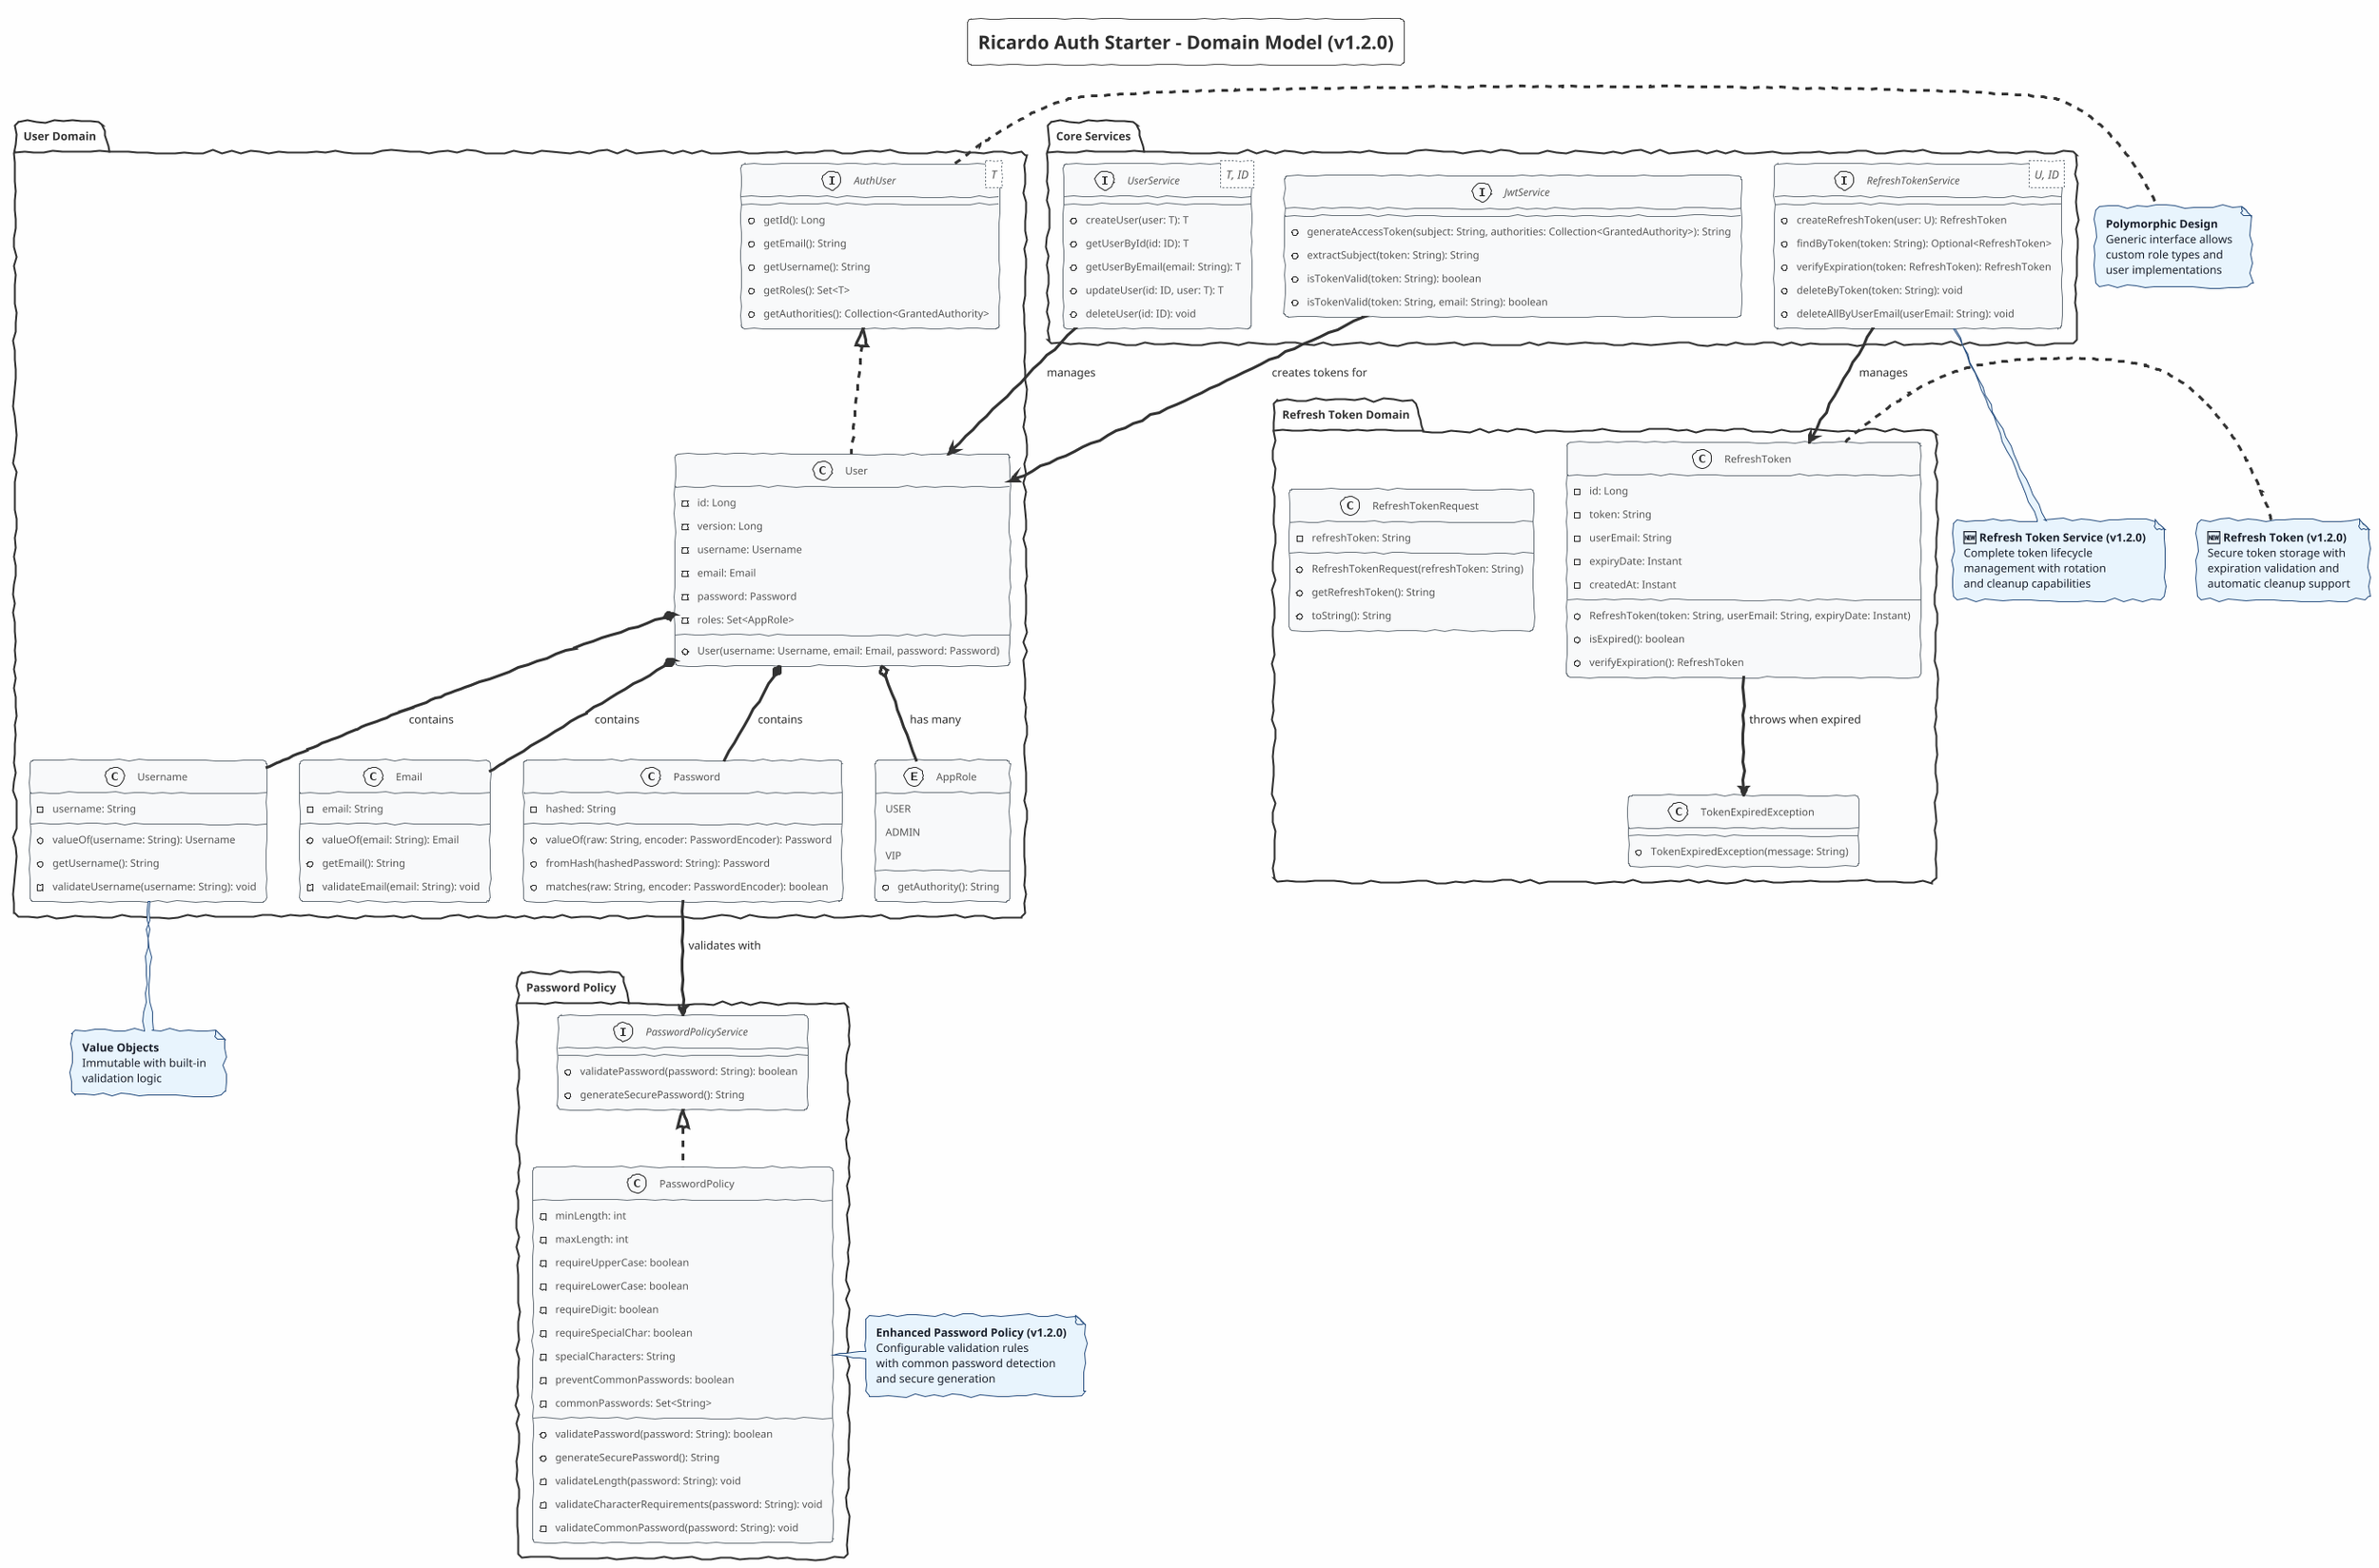 @startuml Auth Starter - Domain Model

!theme sketchy-outline
skinparam backgroundColor #FEFEFE
skinparam classBackgroundColor #F8F9FA
skinparam classBorderColor #6C757D
skinparam noteBackgroundColor #E8F4FD
skinparam noteBorderColor #2C5282
skinparam noteFontColor #1A202C

title Ricardo Auth Starter - Domain Model (v1.2.0)

package "User Domain" {
    interface "AuthUser<T>" as AuthUser {
        +getId(): Long
        +getEmail(): String
        +getUsername(): String
        +getRoles(): Set<T>
        +getAuthorities(): Collection<GrantedAuthority>
    }

    class User {
        -id: Long
        -version: Long
        -username: Username
        -email: Email
        -password: Password
        -roles: Set<AppRole>
        +User(username: Username, email: Email, password: Password)
    }

    class Username {
        -username: String
        +valueOf(username: String): Username
        +getUsername(): String
        -validateUsername(username: String): void
    }

    class Email {
        -email: String
        +valueOf(email: String): Email
        +getEmail(): String
        -validateEmail(email: String): void
    }

    class Password {
        -hashed: String
        +valueOf(raw: String, encoder: PasswordEncoder): Password
        +fromHash(hashedPassword: String): Password
        +matches(raw: String, encoder: PasswordEncoder): boolean
    }

    enum AppRole {
        USER
        ADMIN
        VIP
        +getAuthority(): String
    }

    User .up.|> AuthUser
    User *-- Username : contains
    User *-- Email : contains
    User *-- Password : contains
    User o-- AppRole : has many
}

package "Refresh Token Domain" {
    class RefreshToken {
        -id: Long
        -token: String
        -userEmail: String
        -expiryDate: Instant
        -createdAt: Instant
        +RefreshToken(token: String, userEmail: String, expiryDate: Instant)
        +isExpired(): boolean
        +verifyExpiration(): RefreshToken
    }
    
    class RefreshTokenRequest {
        -refreshToken: String
        +RefreshTokenRequest(refreshToken: String)
        +getRefreshToken(): String
        +toString(): String
    }
    
    class TokenExpiredException {
        +TokenExpiredException(message: String)
    }
    
    RefreshToken --> TokenExpiredException : throws when expired
}

package "Password Policy" {
    interface PasswordPolicyService {
        +validatePassword(password: String): boolean
        +generateSecurePassword(): String
    }

    class PasswordPolicy {
        -minLength: int
        -maxLength: int
        -requireUpperCase: boolean
        -requireLowerCase: boolean
        -requireDigit: boolean
        -requireSpecialChar: boolean
        -specialCharacters: String
        -preventCommonPasswords: boolean
        -commonPasswords: Set<String>
        +validatePassword(password: String): boolean
        +generateSecurePassword(): String
        -validateLength(password: String): void
        -validateCharacterRequirements(password: String): void
        -validateCommonPassword(password: String): void
    }

    PasswordPolicy .up.|> PasswordPolicyService
    Password --> PasswordPolicyService : validates with
}

package "Core Services" {
    interface "UserService<T, ID>" as UserService {
        +createUser(user: T): T
        +getUserById(id: ID): T
        +getUserByEmail(email: String): T
        +updateUser(id: ID, user: T): T
        +deleteUser(id: ID): void
    }
    
    interface JwtService {
        +generateAccessToken(subject: String, authorities: Collection<GrantedAuthority>): String
        +extractSubject(token: String): String
        +isTokenValid(token: String): boolean
        +isTokenValid(token: String, email: String): boolean
    }
    
    interface "RefreshTokenService<U, ID>" as RefreshTokenService {
        +createRefreshToken(user: U): RefreshToken
        +findByToken(token: String): Optional<RefreshToken>
        +verifyExpiration(token: RefreshToken): RefreshToken
        +deleteByToken(token: String): void
        +deleteAllByUserEmail(userEmail: String): void
    }
    
    UserService --> User : manages
    RefreshTokenService --> RefreshToken : manages
    JwtService --> User : creates tokens for
}

note right of AuthUser #E8F4FD
  **Polymorphic Design**
  Generic interface allows
  custom role types and
  user implementations
end note

note bottom of Username #E8F4FD
  **Value Objects**
  Immutable with built-in
  validation logic
end note

note right of RefreshToken #E8F4FD
  **🆕 Refresh Token (v1.2.0)**
  Secure token storage with
  expiration validation and
  automatic cleanup support
end note

note right of PasswordPolicy #E8F4FD
  **Enhanced Password Policy (v1.2.0)**
  Configurable validation rules
  with common password detection
  and secure generation
end note

note bottom of RefreshTokenService #E8F4FD
  **🆕 Refresh Token Service (v1.2.0)**
  Complete token lifecycle
  management with rotation
  and cleanup capabilities
end note

@enduml
